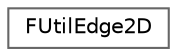 digraph "Graphical Class Hierarchy"
{
 // INTERACTIVE_SVG=YES
 // LATEX_PDF_SIZE
  bgcolor="transparent";
  edge [fontname=Helvetica,fontsize=10,labelfontname=Helvetica,labelfontsize=10];
  node [fontname=Helvetica,fontsize=10,shape=box,height=0.2,width=0.4];
  rankdir="LR";
  Node0 [id="Node000000",label="FUtilEdge2D",height=0.2,width=0.4,color="grey40", fillcolor="white", style="filled",URL="$d0/d5e/structFUtilEdge2D.html",tooltip="An edge in 2D space, used by these utility functions."];
}
